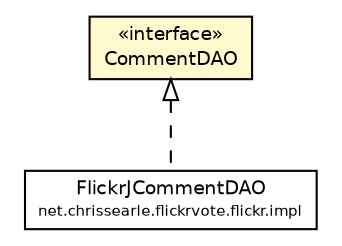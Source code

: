 #!/usr/local/bin/dot
#
# Class diagram 
# Generated by UmlGraph version 4.6 (http://www.spinellis.gr/sw/umlgraph)
#

digraph G {
	edge [fontname="Helvetica",fontsize=10,labelfontname="Helvetica",labelfontsize=10];
	node [fontname="Helvetica",fontsize=10,shape=plaintext];
	// net.chrissearle.flickrvote.flickr.CommentDAO
	c251 [label=<<table border="0" cellborder="1" cellspacing="0" cellpadding="2" port="p" bgcolor="lemonChiffon" href="./CommentDAO.html">
		<tr><td><table border="0" cellspacing="0" cellpadding="1">
			<tr><td> &laquo;interface&raquo; </td></tr>
			<tr><td> CommentDAO </td></tr>
		</table></td></tr>
		</table>>, fontname="Helvetica", fontcolor="black", fontsize=9.0];
	// net.chrissearle.flickrvote.flickr.impl.FlickrJCommentDAO
	c257 [label=<<table border="0" cellborder="1" cellspacing="0" cellpadding="2" port="p" href="./impl/FlickrJCommentDAO.html">
		<tr><td><table border="0" cellspacing="0" cellpadding="1">
			<tr><td> FlickrJCommentDAO </td></tr>
			<tr><td><font point-size="7.0"> net.chrissearle.flickrvote.flickr.impl </font></td></tr>
		</table></td></tr>
		</table>>, fontname="Helvetica", fontcolor="black", fontsize=9.0];
	//net.chrissearle.flickrvote.flickr.impl.FlickrJCommentDAO implements net.chrissearle.flickrvote.flickr.CommentDAO
	c251:p -> c257:p [dir=back,arrowtail=empty,style=dashed];
}

